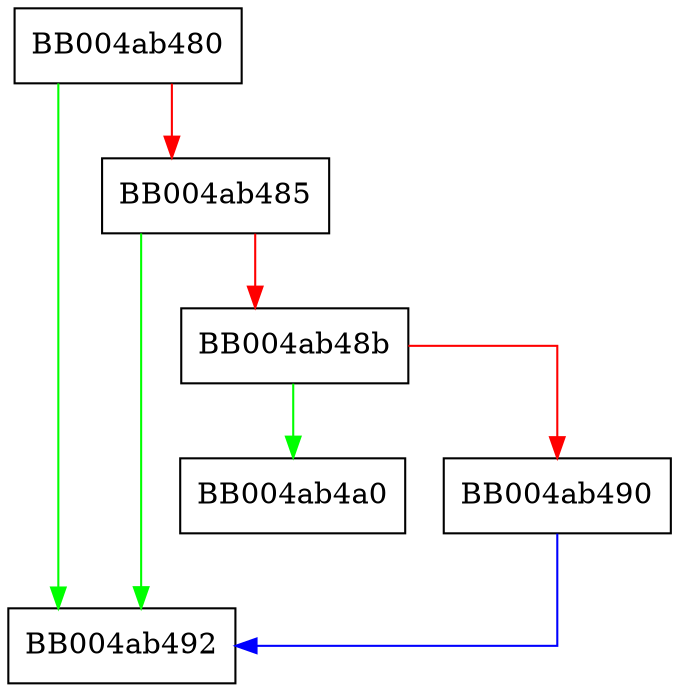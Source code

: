 digraph SSL_SRP_CTX_init {
  node [shape="box"];
  graph [splines=ortho];
  BB004ab480 -> BB004ab492 [color="green"];
  BB004ab480 -> BB004ab485 [color="red"];
  BB004ab485 -> BB004ab492 [color="green"];
  BB004ab485 -> BB004ab48b [color="red"];
  BB004ab48b -> BB004ab4a0 [color="green"];
  BB004ab48b -> BB004ab490 [color="red"];
  BB004ab490 -> BB004ab492 [color="blue"];
}